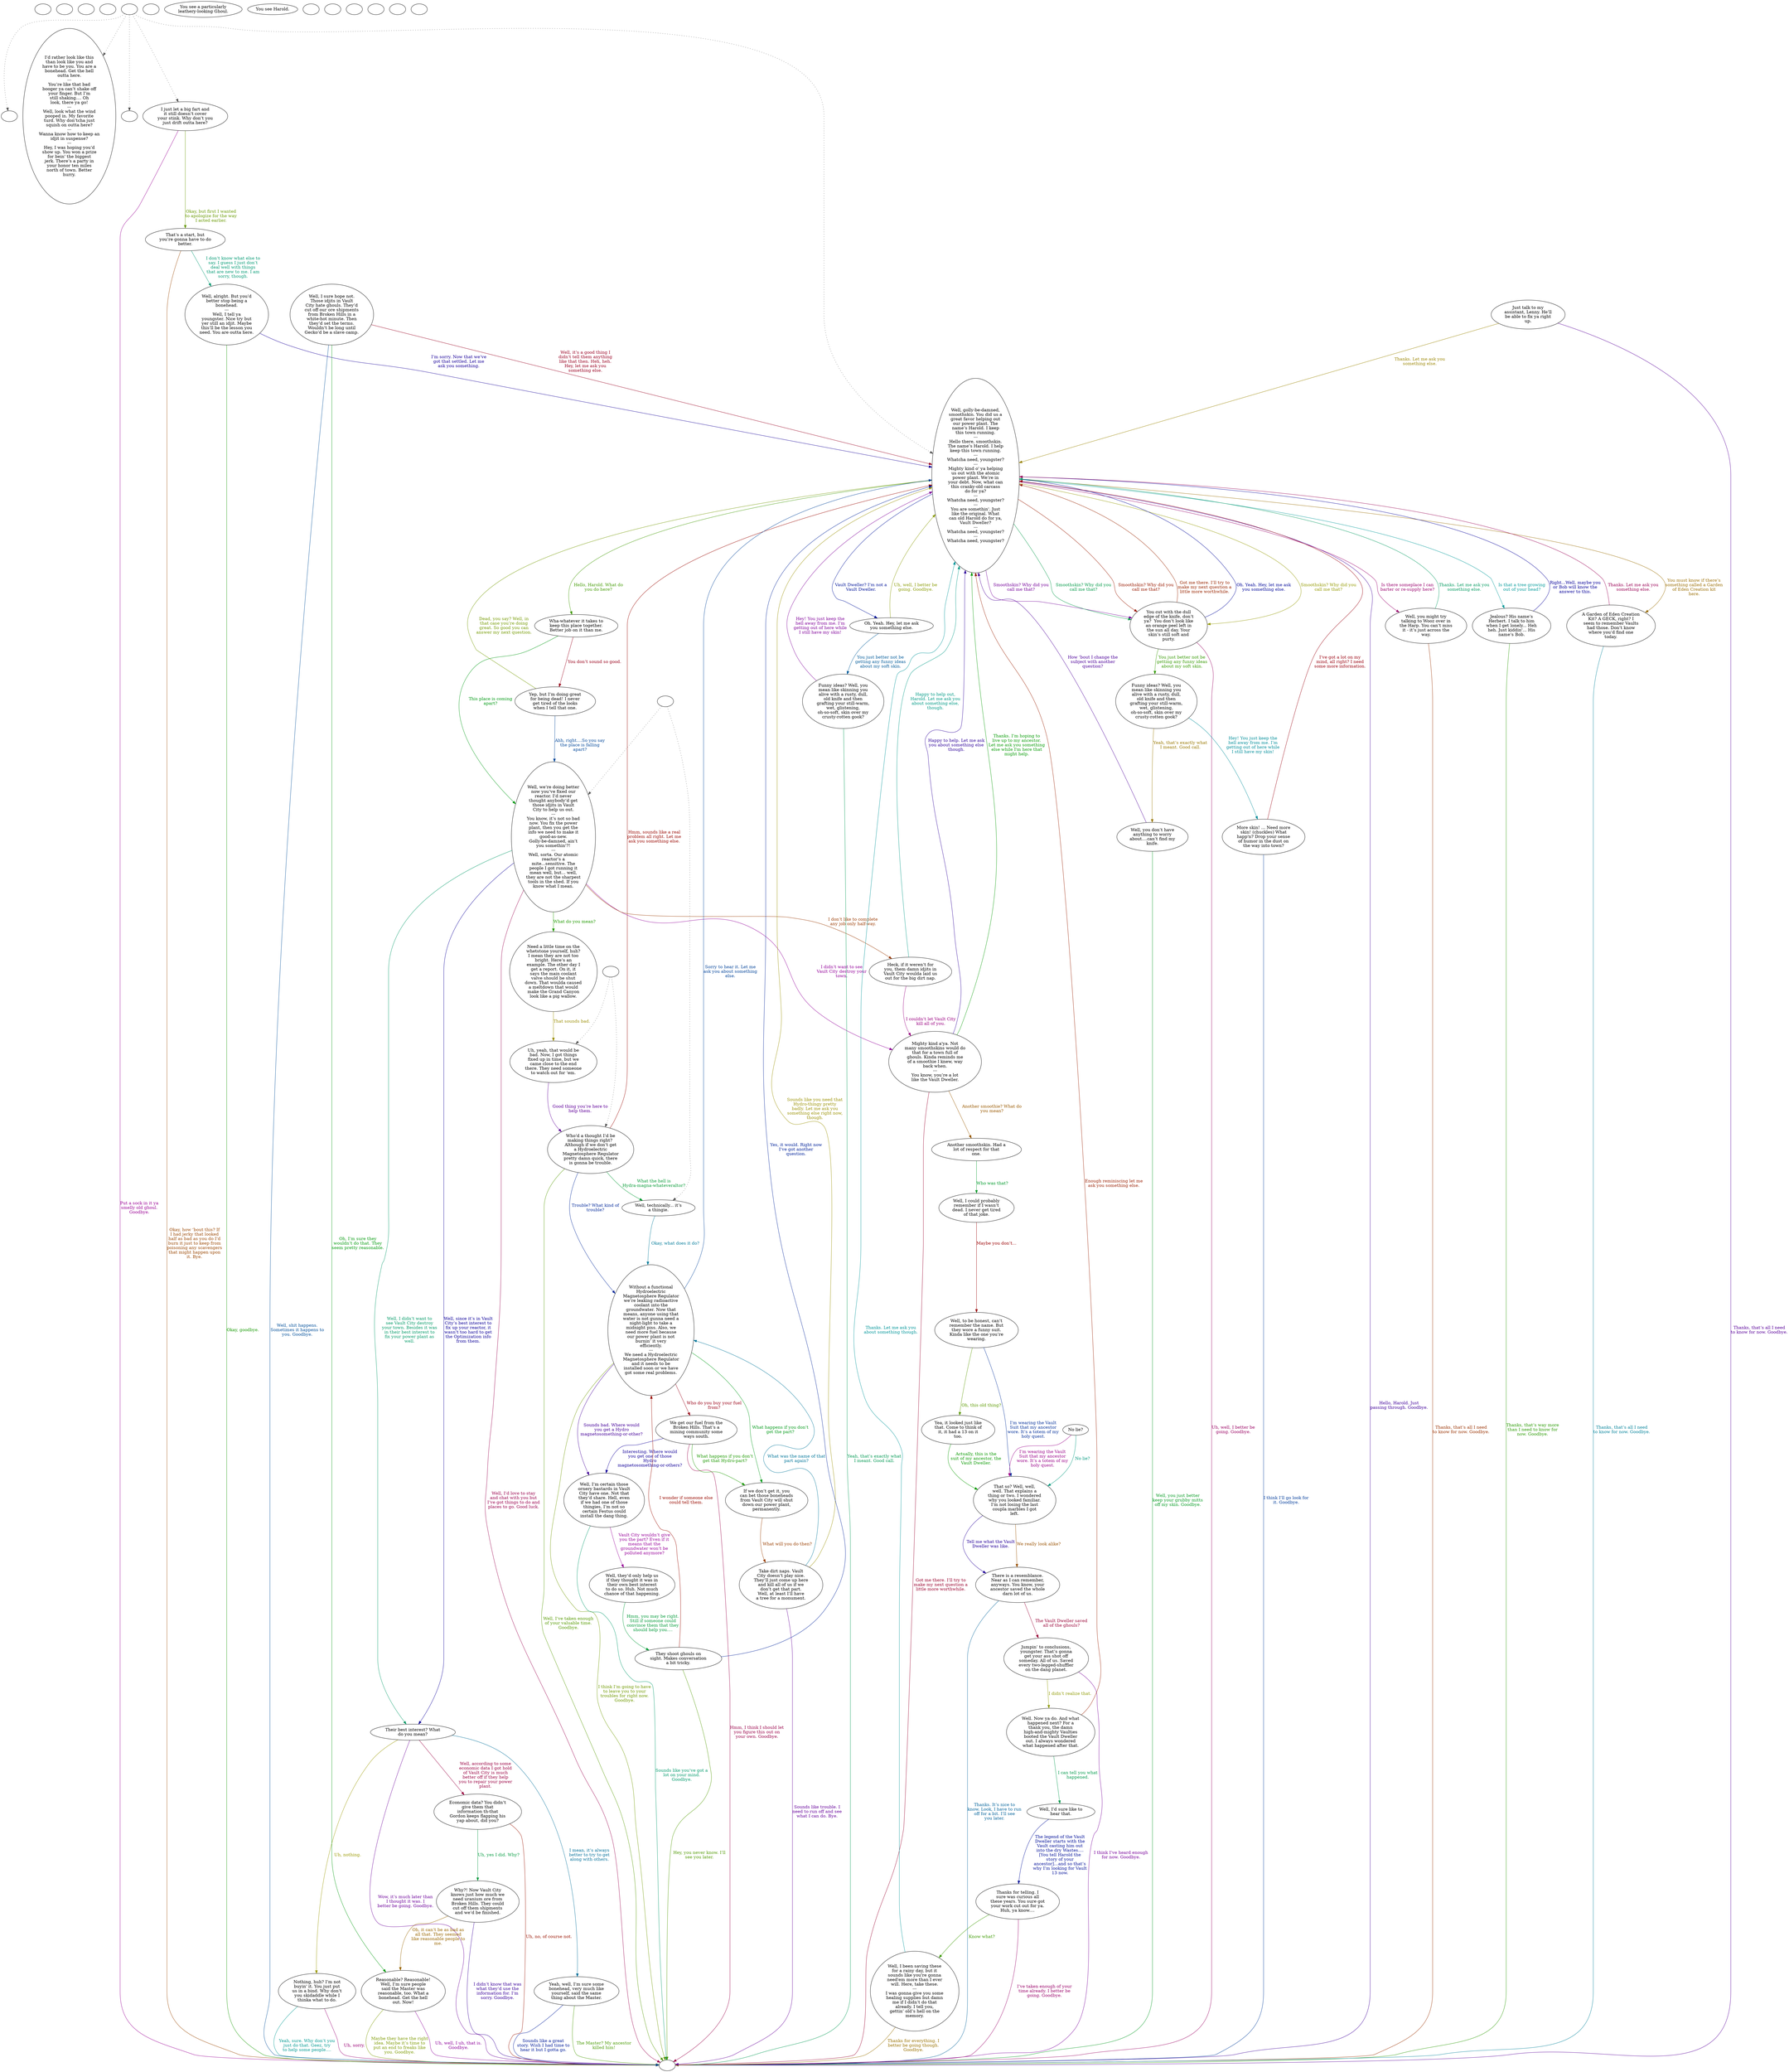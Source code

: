 digraph gcharold {
  "checkPartyMembersNearDoor" [style=filled       fillcolor="#FFFFFF"       color="#000000"]
  "checkPartyMembersNearDoor" [label=""]
  "start" [style=filled       fillcolor="#FFFFFF"       color="#000000"]
  "start" [label=""]
  "critter_p_proc" [style=filled       fillcolor="#FFFFFF"       color="#000000"]
  "critter_p_proc" [label=""]
  "pickup_p_proc" [style=filled       fillcolor="#FFFFFF"       color="#000000"]
  "pickup_p_proc" [label=""]
  "talk_p_proc" [style=filled       fillcolor="#FFFFFF"       color="#000000"]
  "talk_p_proc" -> "Node998" [style=dotted color="#555555"]
  "talk_p_proc" -> "Node021" [style=dotted color="#555555"]
  "talk_p_proc" -> "Node001" [style=dotted color="#555555"]
  "talk_p_proc" -> "Node018" [style=dotted color="#555555"]
  "talk_p_proc" -> "Node002" [style=dotted color="#555555"]
  "talk_p_proc" [label=""]
  "destroy_p_proc" [style=filled       fillcolor="#FFFFFF"       color="#000000"]
  "destroy_p_proc" [label=""]
  "look_at_p_proc" [style=filled       fillcolor="#FFFFFF"       color="#000000"]
  "look_at_p_proc" [label="You see a particularly\nleathery-looking Ghoul."]
  "description_p_proc" [style=filled       fillcolor="#FFFFFF"       color="#000000"]
  "description_p_proc" [label="You see Harold."]
  "use_skill_on_p_proc" [style=filled       fillcolor="#FFFFFF"       color="#000000"]
  "use_skill_on_p_proc" [label=""]
  "damage_p_proc" [style=filled       fillcolor="#FFFFFF"       color="#000000"]
  "damage_p_proc" [label=""]
  "map_enter_p_proc" [style=filled       fillcolor="#FFFFFF"       color="#000000"]
  "map_enter_p_proc" [label=""]
  "Node910" [style=filled       fillcolor="#FFFFFF"       color="#000000"]
  "Node910" -> "Node008" [style=dotted color="#555555"]
  "Node910" -> "Node007" [style=dotted color="#555555"]
  "Node910" [label=""]
  "Node995" [style=filled       fillcolor="#FFFFFF"       color="#000000"]
  "Node995" [label=""]
  "Node996" [style=filled       fillcolor="#FFFFFF"       color="#000000"]
  "Node996" [label=""]
  "Node997" [style=filled       fillcolor="#FFFFFF"       color="#000000"]
  "Node997" -> "Node004" [style=dotted color="#555555"]
  "Node997" -> "Node005" [style=dotted color="#555555"]
  "Node997" [label=""]
  "Node998" [style=filled       fillcolor="#FFFFFF"       color="#000000"]
  "Node998" [label=""]
  "Node999" [style=filled       fillcolor="#FFFFFF"       color="#000000"]
  "Node999" [label=""]
  "Node001" [style=filled       fillcolor="#FFFFFF"       color="#000000"]
  "Node001" [label=""]
  "Node002" [style=filled       fillcolor="#FFFFFF"       color="#000000"]
  "Node002" [label="Well, golly-be-damned,\nsmoothskin. You did us a\ngreat favor helping out\nour power plant. The\nname’s Harold. I keep\nthis town running.\n---\nHello there, smoothskin.\nThe name’s Harold. I help\nkeep this town running.\n---\nWhatcha need, youngster?\n---\nMighty kind o' ya helping\nus out with the atomic\npower plant. We’re in\nyour debt. Now, what can\nthis cranky-old carcass\ndo for ya?\n---\nWhatcha need, youngster?\n---\nYou are somethin'. Just\nlike the original. What\ncan old Harold do for ya,\nVault Dweller?\n---\nWhatcha need, youngster?\n---\nWhatcha need, youngster?"]
  "Node002" -> "Node014" [label="Smoothskin? Why did you\ncall me that?" color="#939900" fontcolor="#939900"]
  "Node002" -> "Node014" [label="Smoothskin? Why did you\ncall me that?" color="#730099" fontcolor="#730099"]
  "Node002" -> "Node014" [label="Smoothskin? Why did you\ncall me that?" color="#009946" fontcolor="#009946"]
  "Node002" -> "Node014" [label="Smoothskin? Why did you\ncall me that?" color="#991900" fontcolor="#991900"]
  "Node002" -> "Node012" [label="Vault Dweller? I’m not a\nVault Dweller." color="#001399" fontcolor="#001399"]
  "Node002" -> "Node003" [label="Hello, Harold. What do\nyou do here?" color="#409900" fontcolor="#409900"]
  "Node002" -> "Node033" [label="Is there someplace I can\nbarter or re-supply here?" color="#99006D" fontcolor="#99006D"]
  "Node002" -> "Node034" [label="Is that a tree growing\nout of your head?" color="#009999" fontcolor="#009999"]
  "Node002" -> "Node035" [label="You must know if there’s\nsomething called a Garden\nof Eden Creation kit\nhere." color="#996C00" fontcolor="#996C00"]
  "Node002" -> "Node999" [label="Hello, Harold. Just\npassing through. Goodbye." color="#3F0099" fontcolor="#3F0099"]
  "Node003" [style=filled       fillcolor="#FFFFFF"       color="#000000"]
  "Node003" [label="Wha-whatever it takes to\nkeep this place together.\nBetter job on it than me."]
  "Node003" -> "Node004" [label="This place is coming\napart?" color="#009913" fontcolor="#009913"]
  "Node003" -> "Node03a" [label="You don’t sound so good." color="#99001A" fontcolor="#99001A"]
  "Node03a" [style=filled       fillcolor="#FFFFFF"       color="#000000"]
  "Node03a" [label="Yep, but I’m doing great\nfor being dead! I never\nget tired of the looks\nwhen I tell that one."]
  "Node03a" -> "Node004" [label="Ahh, right....So you say\nthe place is falling\napart?" color="#004699" fontcolor="#004699"]
  "Node03a" -> "Node002" [label="Dead, you say? Well, in\nthat case you’re doing\ngreat. So good you can\nanswer my next question." color="#739900" fontcolor="#739900"]
  "Node004" [style=filled       fillcolor="#FFFFFF"       color="#000000"]
  "Node004" [label="Well, we’re doing better\nnow you’ve fixed our\nreactor. I’d never\nthought anybody’d get\nthose idjits in Vault\nCity to help us out.\n---\nYou know, it’s not so bad\nnow. You fix the power\nplant, then you get the\ninfo we need to make it\ngood-as-new.\nGolly-be-damned, ain’t\nyou somethin'?!\n---\nWell, sorta. Our atomic\nreactor’s a\nmite...sensitive. The\npeople I got running it\nmean well, but... well,\nthey are not the sharpest\ntools in the shed. If you\nknow what I mean."]
  "Node004" -> "Node011" [label="I didn’t want to see\nVault City destroy your\ntown." color="#920099" fontcolor="#920099"]
  "Node004" -> "Node026" [label="Well, I didn’t want to\nsee Vault City destroy\nyour town. Besides it was\nin their best interest to\nfix your power plant as\nwell." color="#009966" fontcolor="#009966"]
  "Node004" -> "Node009" [label="I don’t like to complete\nany job only half-way." color="#993900" fontcolor="#993900"]
  "Node004" -> "Node026" [label="Well, since it’s in Vault\nCity’s best interest to\nfix up your reactor, it\nwasn’t too hard to get\nthe Optimization info\nfrom them." color="#0C0099" fontcolor="#0C0099"]
  "Node004" -> "Node006" [label="What do you mean?" color="#209900" fontcolor="#209900"]
  "Node004" -> "Node999" [label="Well, I’d love to stay\nand chat with you but\nI’ve got things to do and\nplaces to go. Good luck." color="#99004D" fontcolor="#99004D"]
  "Node005" [style=filled       fillcolor="#FFFFFF"       color="#000000"]
  "Node005" [label="Well, technically... it’s\na thingie."]
  "Node005" -> "Node048" [label="Okay, what does it do?" color="#007A99" fontcolor="#007A99"]
  "Node006" [style=filled       fillcolor="#FFFFFF"       color="#000000"]
  "Node006" [label="Need a little time on the\nwhetstone yourself, huh?\nI mean they are not too\nbright. Here’s an\nexample. The other day I\nget a report. On it, it\nsays the main coolant\nvalve should be shut\ndown. That woulda caused\na meltdown that would\nmake the Grand Canyon\nlook like a pig wallow."]
  "Node006" -> "Node007" [label="That sounds bad." color="#998C00" fontcolor="#998C00"]
  "Node007" [style=filled       fillcolor="#FFFFFF"       color="#000000"]
  "Node007" [label="Uh, yeah, that would be\nbad. Now, I got things\nfixed up in time, but we\ncame close to the end\nthere. They need someone\nto watch out for ‘em."]
  "Node007" -> "Node008" [label="Good thing you’re here to\nhelp them." color="#5F0099" fontcolor="#5F0099"]
  "Node008" [style=filled       fillcolor="#FFFFFF"       color="#000000"]
  "Node008" [label="Who’d a thought I’d be\nmaking things right? \nAlthough if we don’t get\na Hydroelectric\nMagnetosphere Regulator\npretty damn quick, there\nis gonna be trouble."]
  "Node008" -> "Node005" [label="What the hell is\nHydra-magna-whateveraltor?" color="#009932" fontcolor="#009932"]
  "Node008" -> "Node002" [label="Hmm, sounds like a real\nproblem all right. Let me\nask you something else." color="#990600" fontcolor="#990600"]
  "Node008" -> "Node048" [label="Trouble? What kind of\ntrouble?" color="#002799" fontcolor="#002799"]
  "Node008" -> "Node999" [label="Well, I’ve taken enough\nof your valuable time.\nGoodbye." color="#549900" fontcolor="#549900"]
  "Node009" [style=filled       fillcolor="#FFFFFF"       color="#000000"]
  "Node009" [label="Heck, if it weren’t for\nyou, them damn idjits in\nVault City woulda laid us\nout for the big dirt nap."]
  "Node009" -> "Node011" [label="I couldn’t let Vault City\nkill all of you." color="#990080" fontcolor="#990080"]
  "Node009" -> "Node002" [label="Happy to help out,\nHarold. Let me ask you\nabout something else,\nthough." color="#009985" fontcolor="#009985"]
  "Node011" [style=filled       fillcolor="#FFFFFF"       color="#000000"]
  "Node011" [label="Mighty kind a'ya. Not\nmany smoothskins would do\nthat for a town full of\nghouls. Kinda reminds me\nof a smoothie I knew, way\nback when.\n---\nYou know, you’re a lot\nlike the Vault Dweller."]
  "Node011" -> "Node037" [label="Another smoothie? What do\nyou mean?" color="#995900" fontcolor="#995900"]
  "Node011" -> "Node002" [label="Happy to help. Let me ask\nyou about something else\nthough." color="#2C0099" fontcolor="#2C0099"]
  "Node011" -> "Node002" [label="Thanks. I’m hoping to\nlive up to my ancestor.\nLet me ask you something\nelse while I'm here that\nmight help." color="#019900" fontcolor="#019900"]
  "Node011" -> "Node999" [label="Got me there. I’ll try to\nmake my next question a\nlittle more worthwhile." color="#99002D" fontcolor="#99002D"]
  "Node012" [style=filled       fillcolor="#FFFFFF"       color="#000000"]
  "Node012" [label="Oh. Yeah. Hey, let me ask\nyou something else."]
  "Node012" -> "Node013" [label="You just better not be\ngetting any funny ideas\nabout my soft skin." color="#005A99" fontcolor="#005A99"]
  "Node012" -> "Node002" [label="Uh, well, I better be\ngoing. Goodbye." color="#879900" fontcolor="#879900"]
  "Node013" [style=filled       fillcolor="#FFFFFF"       color="#000000"]
  "Node013" [label="Funny ideas? Well, you\nmean like skinning you\nalive with a rusty, dull,\nold knife and then\ngrafting your still-warm,\nwet, glistening,\noh-so-soft, skin over my\ncrusty-rotten gook?"]
  "Node013" -> "Node002" [label="Hey! You just keep the\nhell away from me. I’m\ngetting out of here while\nI still have my skin!" color="#7F0099" fontcolor="#7F0099"]
  "Node013" -> "Node999" [label="Yeah, that’s exactly what\nI meant. Good call." color="#009952" fontcolor="#009952"]
  "Node014" [style=filled       fillcolor="#FFFFFF"       color="#000000"]
  "Node014" [label="You cut with the dull\nedge of the knife, don’t\nya?  You don’t look like\nan orange peel left in\nthe sun all day. Your\nskin’s still soft and\npurty."]
  "Node014" -> "Node002" [label="Got me there. I’ll try to\nmake my next question a\nlittle more worthwhile." color="#992500" fontcolor="#992500"]
  "Node014" -> "Node002" [label="Oh. Yeah. Hey, let me ask\nyou something else." color="#000799" fontcolor="#000799"]
  "Node014" -> "Node015" [label="You just better not be\ngetting any funny ideas\nabout my soft skin." color="#349900" fontcolor="#349900"]
  "Node014" -> "Node999" [label="Uh, well, I better be\ngoing. Goodbye." color="#990061" fontcolor="#990061"]
  "Node015" [style=filled       fillcolor="#FFFFFF"       color="#000000"]
  "Node015" [label="Funny ideas? Well, you\nmean like skinning you\nalive with a rusty, dull,\nold knife and then\ngrafting your still-warm,\nwet, glistening,\noh-so-soft, skin over my\ncrusty-rotten gook?"]
  "Node015" -> "Node017" [label="Hey! You just keep the\nhell away from me. I’m\ngetting out of here while\nI still have my skin!" color="#008D99" fontcolor="#008D99"]
  "Node015" -> "Node016" [label="Yeah, that’s exactly what\nI meant. Good call." color="#997800" fontcolor="#997800"]
  "Node016" [style=filled       fillcolor="#FFFFFF"       color="#000000"]
  "Node016" [label="Well, you don’t have\nanything to worry\nabout....can’t find my\nknife."]
  "Node016" -> "Node002" [label="How ‘bout I change the\nsubject with another\nquestion?" color="#4C0099" fontcolor="#4C0099"]
  "Node016" -> "Node999" [label="Well, you just better\nkeep your grubby mitts\noff my skin. Goodbye." color="#00991F" fontcolor="#00991F"]
  "Node017" [style=filled       fillcolor="#FFFFFF"       color="#000000"]
  "Node017" [label="More skin! ... Need more\nskin! (chuckles) What\nhapp'n? Drop your sense\nof humor in the dust on\nthe way into town?"]
  "Node017" -> "Node002" [label="I’ve got a lot on my\nmind, all right? I need\nsome more information." color="#99000E" fontcolor="#99000E"]
  "Node017" -> "Node999" [label="I think I’ll go look for\nit. Goodbye." color="#003A99" fontcolor="#003A99"]
  "Node018" [style=filled       fillcolor="#FFFFFF"       color="#000000"]
  "Node018" [label="I just let a big fart and\nit still doesn’t cover\nyour stink. Why don’t you\njust drift outta here?"]
  "Node018" -> "Node019" [label="Okay, but first I wanted\nto apologize for the way\nI acted earlier." color="#679900" fontcolor="#679900"]
  "Node018" -> "Node999" [label="Put a sock in it ya\nsmelly old ghoul.\nGoodbye." color="#990094" fontcolor="#990094"]
  "Node019" [style=filled       fillcolor="#FFFFFF"       color="#000000"]
  "Node019" [label="That’s a start, but\nyou’re gonna have to do\nbetter."]
  "Node019" -> "Node020" [label="I don’t know what else to\nsay. I guess I just don’t\ndeal well with things\nthat are new to me. I am\nsorry, though." color="#009972" fontcolor="#009972"]
  "Node019" -> "Node999" [label="Okay, how ‘bout this? If\nI had jerky that looked\nhalf as bad as you do I’d\nburn it just to keep from\npoisoning any scavengers\nthat might happen upon\nit. Bye." color="#994500" fontcolor="#994500"]
  "Node020" [style=filled       fillcolor="#FFFFFF"       color="#000000"]
  "Node020" [label="Well, alright. But you’d\nbetter stop being a\nbonehead.\n---\nWell, I tell ya\nyoungster. Nice try but\nyer still an idjit. Maybe\nthis’ll be the lesson you\nneed. You are outta here."]
  "Node020" -> "Node002" [label="I’m sorry. Now that we’ve\ngot that settled. Let me\nask you something." color="#180099" fontcolor="#180099"]
  "Node020" -> "Node999" [label="Okay, goodbye." color="#149900" fontcolor="#149900"]
  "Node021" [style=filled       fillcolor="#FFFFFF"       color="#000000"]
  "Node021" [label="I’d rather look like this\nthan look like you and\nhave to be you. You are a\nbonehead. Get the hell\noutta here.\n---\nYou’re like that bad\nbooger ya can’t shake off\nyour finger. But I’m\nstill shaking.... Oh\nlook, there ya go!\n---\nWell, look what the wind\npooped in. My favorite\nturd. Why don’tcha just\nsquish on outta here?\n---\nWanna know how to keep an\nidjit in suspense?\n---\nHey, I was hoping you’d\nshow up. You won a prize\nfor bein' the biggest\njerk. There’s a party in\nyour honor ten miles\nnorth of town. Better\nhurry."]
  "Node026" [style=filled       fillcolor="#FFFFFF"       color="#000000"]
  "Node026" [label="Their best interest? What\ndo you mean?"]
  "Node026" -> "Node027" [label="Well, according to some\neconomic data I got hold\nof Vault City is much\nbetter off if they help\nyou to repair your power\nplant." color="#990041" fontcolor="#990041"]
  "Node026" -> "Node028" [label="I mean, it’s always\nbetter to try to get\nalong with others." color="#006E99" fontcolor="#006E99"]
  "Node026" -> "Node029" [label="Uh, nothing." color="#999800" fontcolor="#999800"]
  "Node026" -> "Node999" [label="Wow, it’s much later than\nI thought it was. I\nbetter be going. Goodbye." color="#6B0099" fontcolor="#6B0099"]
  "Node027" [style=filled       fillcolor="#FFFFFF"       color="#000000"]
  "Node027" [label="Economic data? You didn’t\ngive them that\ninformation th-that\nGordon keeps flapping his\nyap about, did you?"]
  "Node027" -> "Node030" [label="Uh, yes I did. Why?" color="#00993E" fontcolor="#00993E"]
  "Node027" -> "Node999" [label="Uh, no, of course not." color="#991200" fontcolor="#991200"]
  "Node028" [style=filled       fillcolor="#FFFFFF"       color="#000000"]
  "Node028" [label="Yeah, well, I’m sure some\nbonehead, very much like\nyourself, said the same\nthing about the Master."]
  "Node028" -> "Node999" [label="Sounds like a great\nstory. Wish I had time to\nhear it but I gotta go." color="#001B99" fontcolor="#001B99"]
  "Node028" -> "Node999" [label="The Master? My ancestor\nkilled him!" color="#479900" fontcolor="#479900"]
  "Node029" [style=filled       fillcolor="#FFFFFF"       color="#000000"]
  "Node029" [label="Nothing, huh? I’m not\nbuyin' it. You just put\nus in a bind. Why don’t\nyou skidaddle while I\nthinka what to do."]
  "Node029" -> "Node999" [label="Uh, sorry." color="#990074" fontcolor="#990074"]
  "Node029" -> "Node999" [label="Yeah, sure. Why don’t you\njust do that. Geez, try\nto help some people...." color="#009991" fontcolor="#009991"]
  "Node030" [style=filled       fillcolor="#FFFFFF"       color="#000000"]
  "Node030" [label="Why?! Now Vault City\nknows just how much we\nneed uranium ore from\nBroken Hills. They could\ncut off them shipments\nand we’d be finished."]
  "Node030" -> "Node032" [label="Oh, it can’t be as bad as\nall that. They seemed\nlike reasonable people to\nme." color="#996500" fontcolor="#996500"]
  "Node030" -> "Node999" [label="I didn’t know that was\nwhat they’d use the\ninformation for. I’m\nsorry. Goodbye." color="#380099" fontcolor="#380099"]
  "Node031" [style=filled       fillcolor="#FFFFFF"       color="#000000"]
  "Node031" [label="Well, I sure hope not.\nThose idjits in Vault\nCity hate ghouls. They’d\ncut off our ore shipments\nfrom Broken Hills in a\nwhite-hot minute. Then\nthey’d set the terms.\nWouldn’t be long until\nGecko’d be a slave camp."]
  "Node031" -> "Node032" [label="Oh, I’m sure they\nwouldn’t do that. They\nseem pretty reasonable." color="#00990B" fontcolor="#00990B"]
  "Node031" -> "Node002" [label="Well, it’s a good thing I\ndidn’t tell them anything\nlike that then. Heh, heh.\nHey, let me ask you\nsomething else." color="#990021" fontcolor="#990021"]
  "Node031" -> "Node999" [label="Well, shit happens.\nSometimes it happens to\nyou. Goodbye." color="#004E99" fontcolor="#004E99"]
  "Node032" [style=filled       fillcolor="#FFFFFF"       color="#000000"]
  "Node032" [label="Reasonable? Reasonable!\nWell, I’m sure people\nsaid the Master was\nreasonable, too. What a\nbonehead. Get the hell\nout. Now!"]
  "Node032" -> "Node999" [label="Maybe they have the right\nidea. Maybe it’s time to\nput an end to freaks like\nyou. Goodbye." color="#7B9900" fontcolor="#7B9900"]
  "Node032" -> "Node999" [label="Uh, well, I uh, that is.\nGoodbye." color="#8B0099" fontcolor="#8B0099"]
  "Node033" [style=filled       fillcolor="#FFFFFF"       color="#000000"]
  "Node033" [label="Well, you might try\ntalking to Wooz over in\nthe Harp. You can’t miss\nit - it’s just across the\nway."]
  "Node033" -> "Node002" [label="Thanks. Let me ask you\nsomething else." color="#00995E" fontcolor="#00995E"]
  "Node033" -> "Node999" [label="Thanks, that’s all I need\nto know for now. Goodbye." color="#993100" fontcolor="#993100"]
  "Node034" [style=filled       fillcolor="#FFFFFF"       color="#000000"]
  "Node034" [label="Jealous? His name’s\nHerbert. I talk to him\nwhen I get lonely... Heh\nheh. Just kiddin'... His\nname’s Bob."]
  "Node034" -> "Node002" [label="Right...Well, maybe you\nor Bob will know the\nanswer to this." color="#050099" fontcolor="#050099"]
  "Node034" -> "Node999" [label="Thanks, that’s way more\nthan I need to know for\nnow. Goodbye." color="#289900" fontcolor="#289900"]
  "Node035" [style=filled       fillcolor="#FFFFFF"       color="#000000"]
  "Node035" [label="A Garden of Eden Creation\nKit? A GECK, right? I\nseem to remember Vaults\nhad those. Don’t know\nwhere you’d find one\ntoday."]
  "Node035" -> "Node002" [label="Thanks. Let me ask you\nsomething else." color="#990054" fontcolor="#990054"]
  "Node035" -> "Node999" [label="Thanks, that’s all I need\nto know for now. Goodbye." color="#008199" fontcolor="#008199"]
  "Node036" [style=filled       fillcolor="#FFFFFF"       color="#000000"]
  "Node036" [label="Just talk to my\nassistant, Lenny. He’ll\nbe able to fix ya right\nup."]
  "Node036" -> "Node002" [label="Thanks. Let me ask you\nsomething else." color="#998400" fontcolor="#998400"]
  "Node036" -> "Node999" [label="Thanks, that’s all I need\nto know for now. Goodbye." color="#580099" fontcolor="#580099"]
  "Node037" [style=filled       fillcolor="#FFFFFF"       color="#000000"]
  "Node037" [label="Another smoothskin. Had a\nlot of respect for that\none."]
  "Node037" -> "Node038" [label="Who was that?" color="#00992B" fontcolor="#00992B"]
  "Node038" [style=filled       fillcolor="#FFFFFF"       color="#000000"]
  "Node038" [label="Well, I could probably\nremember if I wasn’t\ndead. I never get tired\nof that joke."]
  "Node038" -> "Node38a" [label="Maybe you don’t..." color="#990002" fontcolor="#990002"]
  "Node38a" [style=filled       fillcolor="#FFFFFF"       color="#000000"]
  "Node38a" [label="Well, to be honest, can’t\nremember the name. But\nthey wore a funny suit.\nKinda like the one you’re\nwearing."]
  "Node38a" -> "Node039" [label="I’m wearing the Vault\nSuit that my ancestor\nwore. It’s a totem of my\nholy quest." color="#002E99" fontcolor="#002E99"]
  "Node38a" -> "Node040" [label="Oh, this old thing?" color="#5B9900" fontcolor="#5B9900"]
  "Node38b" [style=filled       fillcolor="#FFFFFF"       color="#000000"]
  "Node38b" [label="No lie?"]
  "Node38b" -> "Node039" [label="I’m wearing the Vault\nSuit that my ancestor\nwore. It’s a totem of my\nholy quest." color="#990088" fontcolor="#990088"]
  "Node38b" -> "Node039" [label="No lie?" color="#00997E" fontcolor="#00997E"]
  "Node039" [style=filled       fillcolor="#FFFFFF"       color="#000000"]
  "Node039" [label="That so? Well, well,\nwell. That explains a\nthing or two. I wondered\nwhy you looked familiar.\nI’m not losing the last\ncoupla marbles I got\nleft."]
  "Node039" -> "Node041" [label="We really look alike?" color="#995100" fontcolor="#995100"]
  "Node039" -> "Node041" [label="Tell me what the Vault\nDweller was like." color="#240099" fontcolor="#240099"]
  "Node040" [style=filled       fillcolor="#FFFFFF"       color="#000000"]
  "Node040" [label="Yea, it looked just like\nthat. Come to think of\nit, it had a 13 on it\ntoo."]
  "Node040" -> "Node039" [label="Actually, this is the\nsuit of my ancestor, the\nVault Dweller." color="#089900" fontcolor="#089900"]
  "Node041" [style=filled       fillcolor="#FFFFFF"       color="#000000"]
  "Node041" [label="There is a resemblance.\nNear as I can remember,\nanyways. You know, your\nancestor saved the whole\ndarn lot of us."]
  "Node041" -> "Node042" [label="The Vault Dweller saved\nall of the ghouls?" color="#990035" fontcolor="#990035"]
  "Node041" -> "Node999" [label="Thanks. It’s nice to\nknow. Look, I have to run\noff for a bit. I’ll see\nyou later." color="#006199" fontcolor="#006199"]
  "Node042" [style=filled       fillcolor="#FFFFFF"       color="#000000"]
  "Node042" [label="Jumpin’ to conclusions,\nyoungster. That’s gonna\nget your ass shot off\nsomeday. All of us. Saved\nevery two-legged-shuffler\non the dang planet."]
  "Node042" -> "Node043" [label="I didn’t realize that." color="#8E9900" fontcolor="#8E9900"]
  "Node042" -> "Node999" [label="I think I’ve heard enough\nfor now. Goodbye." color="#770099" fontcolor="#770099"]
  "Node043" [style=filled       fillcolor="#FFFFFF"       color="#000000"]
  "Node043" [label="Well. Now ya do. And what\nhappened next? For a\nthank you, the damn\nhigh-and-mighty Vaulties\nbooted the Vault Dweller\nout. I always wondered\nwhat happened after that."]
  "Node043" -> "Node044" [label="I can tell you what\nhappened." color="#00994B" fontcolor="#00994B"]
  "Node043" -> "Node002" [label="Enough reminiscing let me\nask you something else." color="#991E00" fontcolor="#991E00"]
  "Node044" [style=filled       fillcolor="#FFFFFF"       color="#000000"]
  "Node044" [label="Well, I’d sure like to\nhear that."]
  "Node044" -> "Node045" [label="The legend of the Vault\nDweller starts with the\nVault casting him out\ninto the dry Wastes....\n[You tell Harold the\nstory of your\nancestor]…and so that’s\nwhy I’m looking for Vault\n13 now." color="#000F99" fontcolor="#000F99"]
  "Node045" [style=filled       fillcolor="#FFFFFF"       color="#000000"]
  "Node045" [label="Thanks for telling. I\nsure was curious all\nthese years. You sure got\nyour work cut out for ya.\nHuh, ya know...."]
  "Node045" -> "Node046" [label="Know what?" color="#3B9900" fontcolor="#3B9900"]
  "Node045" -> "Node999" [label="I’ve taken enough of your\ntime already. I better be\ngoing. Goodbye." color="#990068" fontcolor="#990068"]
  "Node046" [style=filled       fillcolor="#FFFFFF"       color="#000000"]
  "Node046" [label="Well, I been saving these\nfor a rainy day, but it\nsounds like you're gonna\nneed'em more than I ever\nwill. Here, take these.\n---\nI was gonna give you some\nhealing supplies but damn\nme if I didn’t do that\nalready. I tell you,\ngettin’ old’s hell on the\nmemory."]
  "Node046" -> "Node002" [label="Thanks. Let me ask you\nabout something though." color="#009599" fontcolor="#009599"]
  "Node046" -> "Node999" [label="Thanks for everything. I\nbetter be going though.\nGoodbye." color="#997100" fontcolor="#997100"]
  "Node048" [style=filled       fillcolor="#FFFFFF"       color="#000000"]
  "Node048" [label="Without a functional\nHydroelectric\nMagnetosphere Regulator\nwe’re leaking radioactive\ncoolant into the\ngroundwater. Now that\nmeans, anyone using that\nwater is not gunna need a\nnight-light to take a\nmidnight piss. Also, we\nneed more fuel because\nour power plant is not\nburnin’ it very\nefficiently.\n---\nWe need a Hydroelectric\nMagnetosphere Regulator\nand it needs to be\ninstalled soon or we have\ngot some real problems."]
  "Node048" -> "Node049" [label="Sounds bad. Where would\nyou get a Hydro\nmagnetosomething-or-other?" color="#440099" fontcolor="#440099"]
  "Node048" -> "Node050" [label="What happens if you don’t\nget the part?" color="#009917" fontcolor="#009917"]
  "Node048" -> "Node051" [label="Who do you buy your fuel\nfrom?" color="#990015" fontcolor="#990015"]
  "Node048" -> "Node002" [label="Sorry to hear it. Let me\nask you about something\nelse." color="#004299" fontcolor="#004299"]
  "Node048" -> "Node999" [label="I think I’m going to have\nto leave you to your\ntroubles for right now.\nGoodbye." color="#6F9900" fontcolor="#6F9900"]
  "Node049" [style=filled       fillcolor="#FFFFFF"       color="#000000"]
  "Node049" [label="Well, I’m certain those\nornery bastards in Vault\nCity have one. Not that\nthey’d share. Hell, even\nif we had one of those\nthingies, I’m not so\ncertain Festus could\ninstall the dang thing."]
  "Node049" -> "Node053" [label="Vault City wouldn’t give\nyou the part? Even if it\nmeans that the\ngroundwater won’t be\npolluted anymore?" color="#970099" fontcolor="#970099"]
  "Node049" -> "Node999" [label="Sounds like you’ve got a\nlot on your mind.\nGoodbye." color="#00996A" fontcolor="#00996A"]
  "Node050" [style=filled       fillcolor="#FFFFFF"       color="#000000"]
  "Node050" [label="If we don’t get it, you\ncan bet those boneheads\nfrom Vault City will shut\ndown our power plant,\npermanently."]
  "Node050" -> "Node052" [label="What will you do then?" color="#993E00" fontcolor="#993E00"]
  "Node051" [style=filled       fillcolor="#FFFFFF"       color="#000000"]
  "Node051" [label="We get our fuel from the\nBroken Hills. That’s a\nmining community some\nways south."]
  "Node051" -> "Node049" [label="Interesting. Where would\nyou get one of those\nHydro\nmagnetosomething-or-others?" color="#110099" fontcolor="#110099"]
  "Node051" -> "Node050" [label="What happens if you don’t\nget that Hydro-part?" color="#1C9900" fontcolor="#1C9900"]
  "Node051" -> "Node999" [label="Hmm, I think I should let\nyou figure this out on\nyour own. Goodbye." color="#990048" fontcolor="#990048"]
  "Node052" [style=filled       fillcolor="#FFFFFF"       color="#000000"]
  "Node052" [label="Take dirt naps. Vault\nCity doesn’t play nice.\nThey’ll just come up here\nand kill all of us if we\ndon’t get that part.\nWell, at least I’ll have\na tree for a monument."]
  "Node052" -> "Node048" [label="What was the name of that\npart again?" color="#007599" fontcolor="#007599"]
  "Node052" -> "Node002" [label="Sounds like you need that\nHydro-thingy pretty\nbadly. Let me ask you\nsomething else right now,\nthough." color="#999000" fontcolor="#999000"]
  "Node052" -> "Node999" [label="Sounds like trouble. I\nneed to run off and see\nwhat I can do. Bye." color="#640099" fontcolor="#640099"]
  "Node053" [style=filled       fillcolor="#FFFFFF"       color="#000000"]
  "Node053" [label="Well, they’d only help us\nif they thought it was in\ntheir own best interest\nto do so. Huh. Not much\nchance of that happening."]
  "Node053" -> "Node054" [label="Hmm, you may be right.\nStill if someone could\nconvince them that they\nshould help you…." color="#009937" fontcolor="#009937"]
  "Node054" [style=filled       fillcolor="#FFFFFF"       color="#000000"]
  "Node054" [label="They shoot ghouls on\nsight. Makes conversation\na bit tricky."]
  "Node054" -> "Node048" [label="I wonder if someone else\ncould tell them." color="#990A00" fontcolor="#990A00"]
  "Node054" -> "Node002" [label="Yes, it would. Right now\nI’ve got another\nquestion." color="#002299" fontcolor="#002299"]
  "Node054" -> "Node999" [label="Hey, you never know. I’ll\nsee you later." color="#4F9900" fontcolor="#4F9900"]
  "Node920" [style=filled       fillcolor="#FFFFFF"       color="#000000"]
  "Node920" [label=""]
}